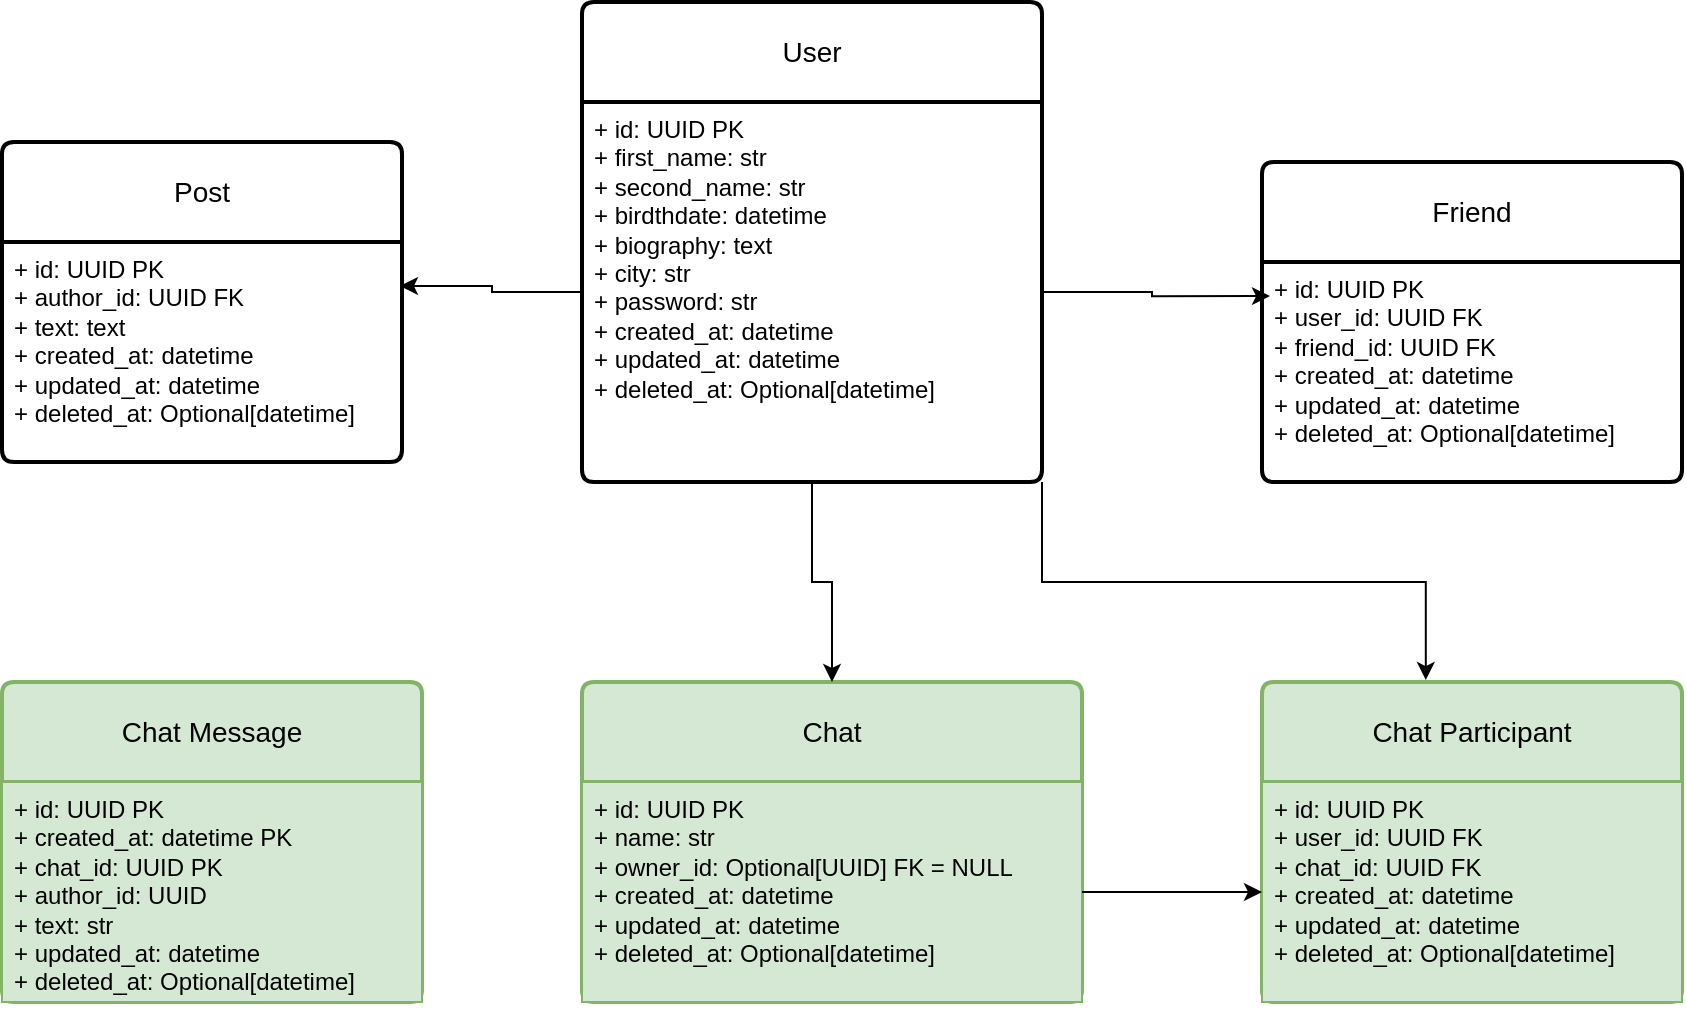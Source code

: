 <mxfile version="28.2.5">
  <diagram name="Страница — 1" id="Elwv-3U1LJi8Tc5D3r_u">
    <mxGraphModel dx="1773" dy="535" grid="1" gridSize="10" guides="1" tooltips="1" connect="1" arrows="1" fold="1" page="1" pageScale="1" pageWidth="827" pageHeight="1169" math="0" shadow="0">
      <root>
        <mxCell id="0" />
        <mxCell id="1" parent="0" />
        <mxCell id="AjY1J3wHOM7Fsg7jl-2j-11" value="User" style="swimlane;childLayout=stackLayout;horizontal=1;startSize=50;horizontalStack=0;rounded=1;fontSize=14;fontStyle=0;strokeWidth=2;resizeParent=0;resizeLast=1;shadow=0;dashed=0;align=center;arcSize=4;whiteSpace=wrap;html=1;" parent="1" vertex="1">
          <mxGeometry x="250" y="190" width="230" height="240" as="geometry" />
        </mxCell>
        <mxCell id="AjY1J3wHOM7Fsg7jl-2j-12" value="+ id: UUID PK&lt;br&gt;+ first_name: str&lt;br&gt;+ second_name: str&lt;div&gt;+ birdthdate: datetime&lt;/div&gt;&lt;div&gt;+ biography: text&lt;/div&gt;&lt;div&gt;+ city: str&lt;/div&gt;&lt;div&gt;+ password: str&lt;/div&gt;&lt;div&gt;&lt;div&gt;+ created_at: datetime&lt;/div&gt;&lt;div&gt;+ updated_at: datetime&lt;/div&gt;&lt;div&gt;+ deleted_at: Optional[datetime]&lt;/div&gt;&lt;/div&gt;" style="align=left;strokeColor=none;fillColor=none;spacingLeft=4;spacingRight=4;fontSize=12;verticalAlign=top;resizable=0;rotatable=0;part=1;html=1;whiteSpace=wrap;" parent="AjY1J3wHOM7Fsg7jl-2j-11" vertex="1">
          <mxGeometry y="50" width="230" height="190" as="geometry" />
        </mxCell>
        <mxCell id="AjY1J3wHOM7Fsg7jl-2j-14" style="edgeStyle=orthogonalEdgeStyle;rounded=0;orthogonalLoop=1;jettySize=auto;html=1;exitX=0.5;exitY=1;exitDx=0;exitDy=0;" parent="AjY1J3wHOM7Fsg7jl-2j-11" source="AjY1J3wHOM7Fsg7jl-2j-12" target="AjY1J3wHOM7Fsg7jl-2j-12" edge="1">
          <mxGeometry relative="1" as="geometry" />
        </mxCell>
        <mxCell id="AjY1J3wHOM7Fsg7jl-2j-17" value="Friend" style="swimlane;childLayout=stackLayout;horizontal=1;startSize=50;horizontalStack=0;rounded=1;fontSize=14;fontStyle=0;strokeWidth=2;resizeParent=0;resizeLast=1;shadow=0;dashed=0;align=center;arcSize=4;whiteSpace=wrap;html=1;" parent="1" vertex="1">
          <mxGeometry x="590" y="270" width="210" height="160" as="geometry" />
        </mxCell>
        <mxCell id="AjY1J3wHOM7Fsg7jl-2j-18" value="+ id: UUID PK&lt;br&gt;+ user_id: UUID FK&lt;br&gt;+ friend_id: UUID FK&lt;div&gt;&lt;div&gt;+ created_at: datetime&lt;/div&gt;&lt;div&gt;+ updated_at: datetime&lt;/div&gt;&lt;div&gt;+ deleted_at: Optional[datetime]&lt;/div&gt;&lt;/div&gt;" style="align=left;strokeColor=none;fillColor=none;spacingLeft=4;spacingRight=4;fontSize=12;verticalAlign=top;resizable=0;rotatable=0;part=1;html=1;whiteSpace=wrap;" parent="AjY1J3wHOM7Fsg7jl-2j-17" vertex="1">
          <mxGeometry y="50" width="210" height="110" as="geometry" />
        </mxCell>
        <mxCell id="AjY1J3wHOM7Fsg7jl-2j-19" style="edgeStyle=orthogonalEdgeStyle;rounded=0;orthogonalLoop=1;jettySize=auto;html=1;exitX=0.5;exitY=1;exitDx=0;exitDy=0;" parent="AjY1J3wHOM7Fsg7jl-2j-17" source="AjY1J3wHOM7Fsg7jl-2j-18" target="AjY1J3wHOM7Fsg7jl-2j-18" edge="1">
          <mxGeometry relative="1" as="geometry" />
        </mxCell>
        <mxCell id="AjY1J3wHOM7Fsg7jl-2j-21" value="Post" style="swimlane;childLayout=stackLayout;horizontal=1;startSize=50;horizontalStack=0;rounded=1;fontSize=14;fontStyle=0;strokeWidth=2;resizeParent=0;resizeLast=1;shadow=0;dashed=0;align=center;arcSize=4;whiteSpace=wrap;html=1;" parent="1" vertex="1">
          <mxGeometry x="-40" y="260" width="200" height="160" as="geometry" />
        </mxCell>
        <mxCell id="AjY1J3wHOM7Fsg7jl-2j-22" value="+ id: UUID PK&lt;br&gt;+ author_id: UUID FK&lt;br&gt;+ text: text&lt;div&gt;+ created_at: datetime&lt;/div&gt;&lt;div&gt;+ updated_at: datetime&lt;/div&gt;&lt;div&gt;+ deleted_at: Optional[datetime]&lt;/div&gt;" style="align=left;strokeColor=none;fillColor=none;spacingLeft=4;spacingRight=4;fontSize=12;verticalAlign=top;resizable=0;rotatable=0;part=1;html=1;whiteSpace=wrap;" parent="AjY1J3wHOM7Fsg7jl-2j-21" vertex="1">
          <mxGeometry y="50" width="200" height="110" as="geometry" />
        </mxCell>
        <mxCell id="AjY1J3wHOM7Fsg7jl-2j-23" style="edgeStyle=orthogonalEdgeStyle;rounded=0;orthogonalLoop=1;jettySize=auto;html=1;exitX=0.5;exitY=1;exitDx=0;exitDy=0;" parent="AjY1J3wHOM7Fsg7jl-2j-21" source="AjY1J3wHOM7Fsg7jl-2j-22" target="AjY1J3wHOM7Fsg7jl-2j-22" edge="1">
          <mxGeometry relative="1" as="geometry" />
        </mxCell>
        <mxCell id="zVuDN5mefFZWivymwhGE-1" style="edgeStyle=orthogonalEdgeStyle;rounded=0;orthogonalLoop=1;jettySize=auto;html=1;entryX=0.995;entryY=0.2;entryDx=0;entryDy=0;entryPerimeter=0;" parent="1" source="AjY1J3wHOM7Fsg7jl-2j-12" target="AjY1J3wHOM7Fsg7jl-2j-22" edge="1">
          <mxGeometry relative="1" as="geometry" />
        </mxCell>
        <mxCell id="zVuDN5mefFZWivymwhGE-2" style="edgeStyle=orthogonalEdgeStyle;rounded=0;orthogonalLoop=1;jettySize=auto;html=1;entryX=0.019;entryY=0.155;entryDx=0;entryDy=0;entryPerimeter=0;" parent="1" source="AjY1J3wHOM7Fsg7jl-2j-12" target="AjY1J3wHOM7Fsg7jl-2j-18" edge="1">
          <mxGeometry relative="1" as="geometry" />
        </mxCell>
        <mxCell id="adu3x9WzjB4iNpqhF0cl-1" value="Chat" style="swimlane;childLayout=stackLayout;horizontal=1;startSize=50;horizontalStack=0;rounded=1;fontSize=14;fontStyle=0;strokeWidth=2;resizeParent=0;resizeLast=1;shadow=0;dashed=0;align=center;arcSize=4;whiteSpace=wrap;html=1;fillColor=#d5e8d4;strokeColor=#82b366;" parent="1" vertex="1">
          <mxGeometry x="250" y="530" width="250" height="160" as="geometry" />
        </mxCell>
        <mxCell id="adu3x9WzjB4iNpqhF0cl-2" value="+ id: UUID PK&lt;br&gt;+ name: str&lt;br&gt;+ owner_id: Optional[UUID] FK = NULL&lt;div&gt;&lt;div&gt;+ created_at: datetime&lt;/div&gt;&lt;div&gt;+ updated_at: datetime&lt;/div&gt;&lt;div&gt;+ deleted_at: Optional[datetime]&lt;/div&gt;&lt;/div&gt;" style="align=left;strokeColor=#82b366;fillColor=#d5e8d4;spacingLeft=4;spacingRight=4;fontSize=12;verticalAlign=top;resizable=0;rotatable=0;part=1;html=1;whiteSpace=wrap;" parent="adu3x9WzjB4iNpqhF0cl-1" vertex="1">
          <mxGeometry y="50" width="250" height="110" as="geometry" />
        </mxCell>
        <mxCell id="adu3x9WzjB4iNpqhF0cl-3" style="edgeStyle=orthogonalEdgeStyle;rounded=0;orthogonalLoop=1;jettySize=auto;html=1;exitX=0.5;exitY=1;exitDx=0;exitDy=0;" parent="adu3x9WzjB4iNpqhF0cl-1" source="adu3x9WzjB4iNpqhF0cl-2" target="adu3x9WzjB4iNpqhF0cl-2" edge="1">
          <mxGeometry relative="1" as="geometry" />
        </mxCell>
        <mxCell id="adu3x9WzjB4iNpqhF0cl-4" style="edgeStyle=orthogonalEdgeStyle;rounded=0;orthogonalLoop=1;jettySize=auto;html=1;" parent="1" source="AjY1J3wHOM7Fsg7jl-2j-12" target="adu3x9WzjB4iNpqhF0cl-1" edge="1">
          <mxGeometry relative="1" as="geometry" />
        </mxCell>
        <mxCell id="adu3x9WzjB4iNpqhF0cl-5" value="Chat Participant" style="swimlane;childLayout=stackLayout;horizontal=1;startSize=50;horizontalStack=0;rounded=1;fontSize=14;fontStyle=0;strokeWidth=2;resizeParent=0;resizeLast=1;shadow=0;dashed=0;align=center;arcSize=4;whiteSpace=wrap;html=1;fillColor=#d5e8d4;strokeColor=#82b366;" parent="1" vertex="1">
          <mxGeometry x="590" y="530" width="210" height="160" as="geometry" />
        </mxCell>
        <mxCell id="adu3x9WzjB4iNpqhF0cl-6" value="+ id: UUID PK&lt;br&gt;+ user_id: UUID FK&lt;br&gt;+ chat_id: UUID FK&lt;div&gt;&lt;div&gt;+ created_at: datetime&lt;/div&gt;&lt;div&gt;+ updated_at: datetime&lt;/div&gt;&lt;div&gt;+ deleted_at: Optional[datetime]&lt;/div&gt;&lt;/div&gt;" style="align=left;strokeColor=#82b366;fillColor=#d5e8d4;spacingLeft=4;spacingRight=4;fontSize=12;verticalAlign=top;resizable=0;rotatable=0;part=1;html=1;whiteSpace=wrap;" parent="adu3x9WzjB4iNpqhF0cl-5" vertex="1">
          <mxGeometry y="50" width="210" height="110" as="geometry" />
        </mxCell>
        <mxCell id="adu3x9WzjB4iNpqhF0cl-7" style="edgeStyle=orthogonalEdgeStyle;rounded=0;orthogonalLoop=1;jettySize=auto;html=1;exitX=0.5;exitY=1;exitDx=0;exitDy=0;" parent="adu3x9WzjB4iNpqhF0cl-5" source="adu3x9WzjB4iNpqhF0cl-6" target="adu3x9WzjB4iNpqhF0cl-6" edge="1">
          <mxGeometry relative="1" as="geometry" />
        </mxCell>
        <mxCell id="adu3x9WzjB4iNpqhF0cl-8" style="edgeStyle=orthogonalEdgeStyle;rounded=0;orthogonalLoop=1;jettySize=auto;html=1;exitX=1;exitY=1;exitDx=0;exitDy=0;entryX=0.39;entryY=-0.006;entryDx=0;entryDy=0;entryPerimeter=0;" parent="1" source="AjY1J3wHOM7Fsg7jl-2j-12" target="adu3x9WzjB4iNpqhF0cl-5" edge="1">
          <mxGeometry relative="1" as="geometry" />
        </mxCell>
        <mxCell id="adu3x9WzjB4iNpqhF0cl-9" style="edgeStyle=orthogonalEdgeStyle;rounded=0;orthogonalLoop=1;jettySize=auto;html=1;" parent="1" source="adu3x9WzjB4iNpqhF0cl-2" target="adu3x9WzjB4iNpqhF0cl-6" edge="1">
          <mxGeometry relative="1" as="geometry" />
        </mxCell>
        <mxCell id="adu3x9WzjB4iNpqhF0cl-10" value="Chat Message" style="swimlane;childLayout=stackLayout;horizontal=1;startSize=50;horizontalStack=0;rounded=1;fontSize=14;fontStyle=0;strokeWidth=2;resizeParent=0;resizeLast=1;shadow=0;dashed=0;align=center;arcSize=4;whiteSpace=wrap;html=1;fillColor=#d5e8d4;strokeColor=#82b366;" parent="1" vertex="1">
          <mxGeometry x="-40" y="530" width="210" height="160" as="geometry" />
        </mxCell>
        <mxCell id="adu3x9WzjB4iNpqhF0cl-11" value="+ id: UUID PK&lt;div&gt;+ created_at: datetime PK&lt;/div&gt;&lt;div&gt;+ chat_id: UUID PK&lt;br&gt;+ author_id: UUID&lt;br&gt;&lt;div&gt;+ text: str&lt;div&gt;&lt;div&gt;+ updated_at: datetime&lt;/div&gt;&lt;div&gt;+ deleted_at: Optional[datetime]&lt;/div&gt;&lt;/div&gt;&lt;/div&gt;&lt;/div&gt;" style="align=left;strokeColor=#82b366;fillColor=#d5e8d4;spacingLeft=4;spacingRight=4;fontSize=12;verticalAlign=top;resizable=0;rotatable=0;part=1;html=1;whiteSpace=wrap;" parent="adu3x9WzjB4iNpqhF0cl-10" vertex="1">
          <mxGeometry y="50" width="210" height="110" as="geometry" />
        </mxCell>
        <mxCell id="adu3x9WzjB4iNpqhF0cl-12" style="edgeStyle=orthogonalEdgeStyle;rounded=0;orthogonalLoop=1;jettySize=auto;html=1;exitX=0.5;exitY=1;exitDx=0;exitDy=0;" parent="adu3x9WzjB4iNpqhF0cl-10" source="adu3x9WzjB4iNpqhF0cl-11" target="adu3x9WzjB4iNpqhF0cl-11" edge="1">
          <mxGeometry relative="1" as="geometry" />
        </mxCell>
      </root>
    </mxGraphModel>
  </diagram>
</mxfile>
